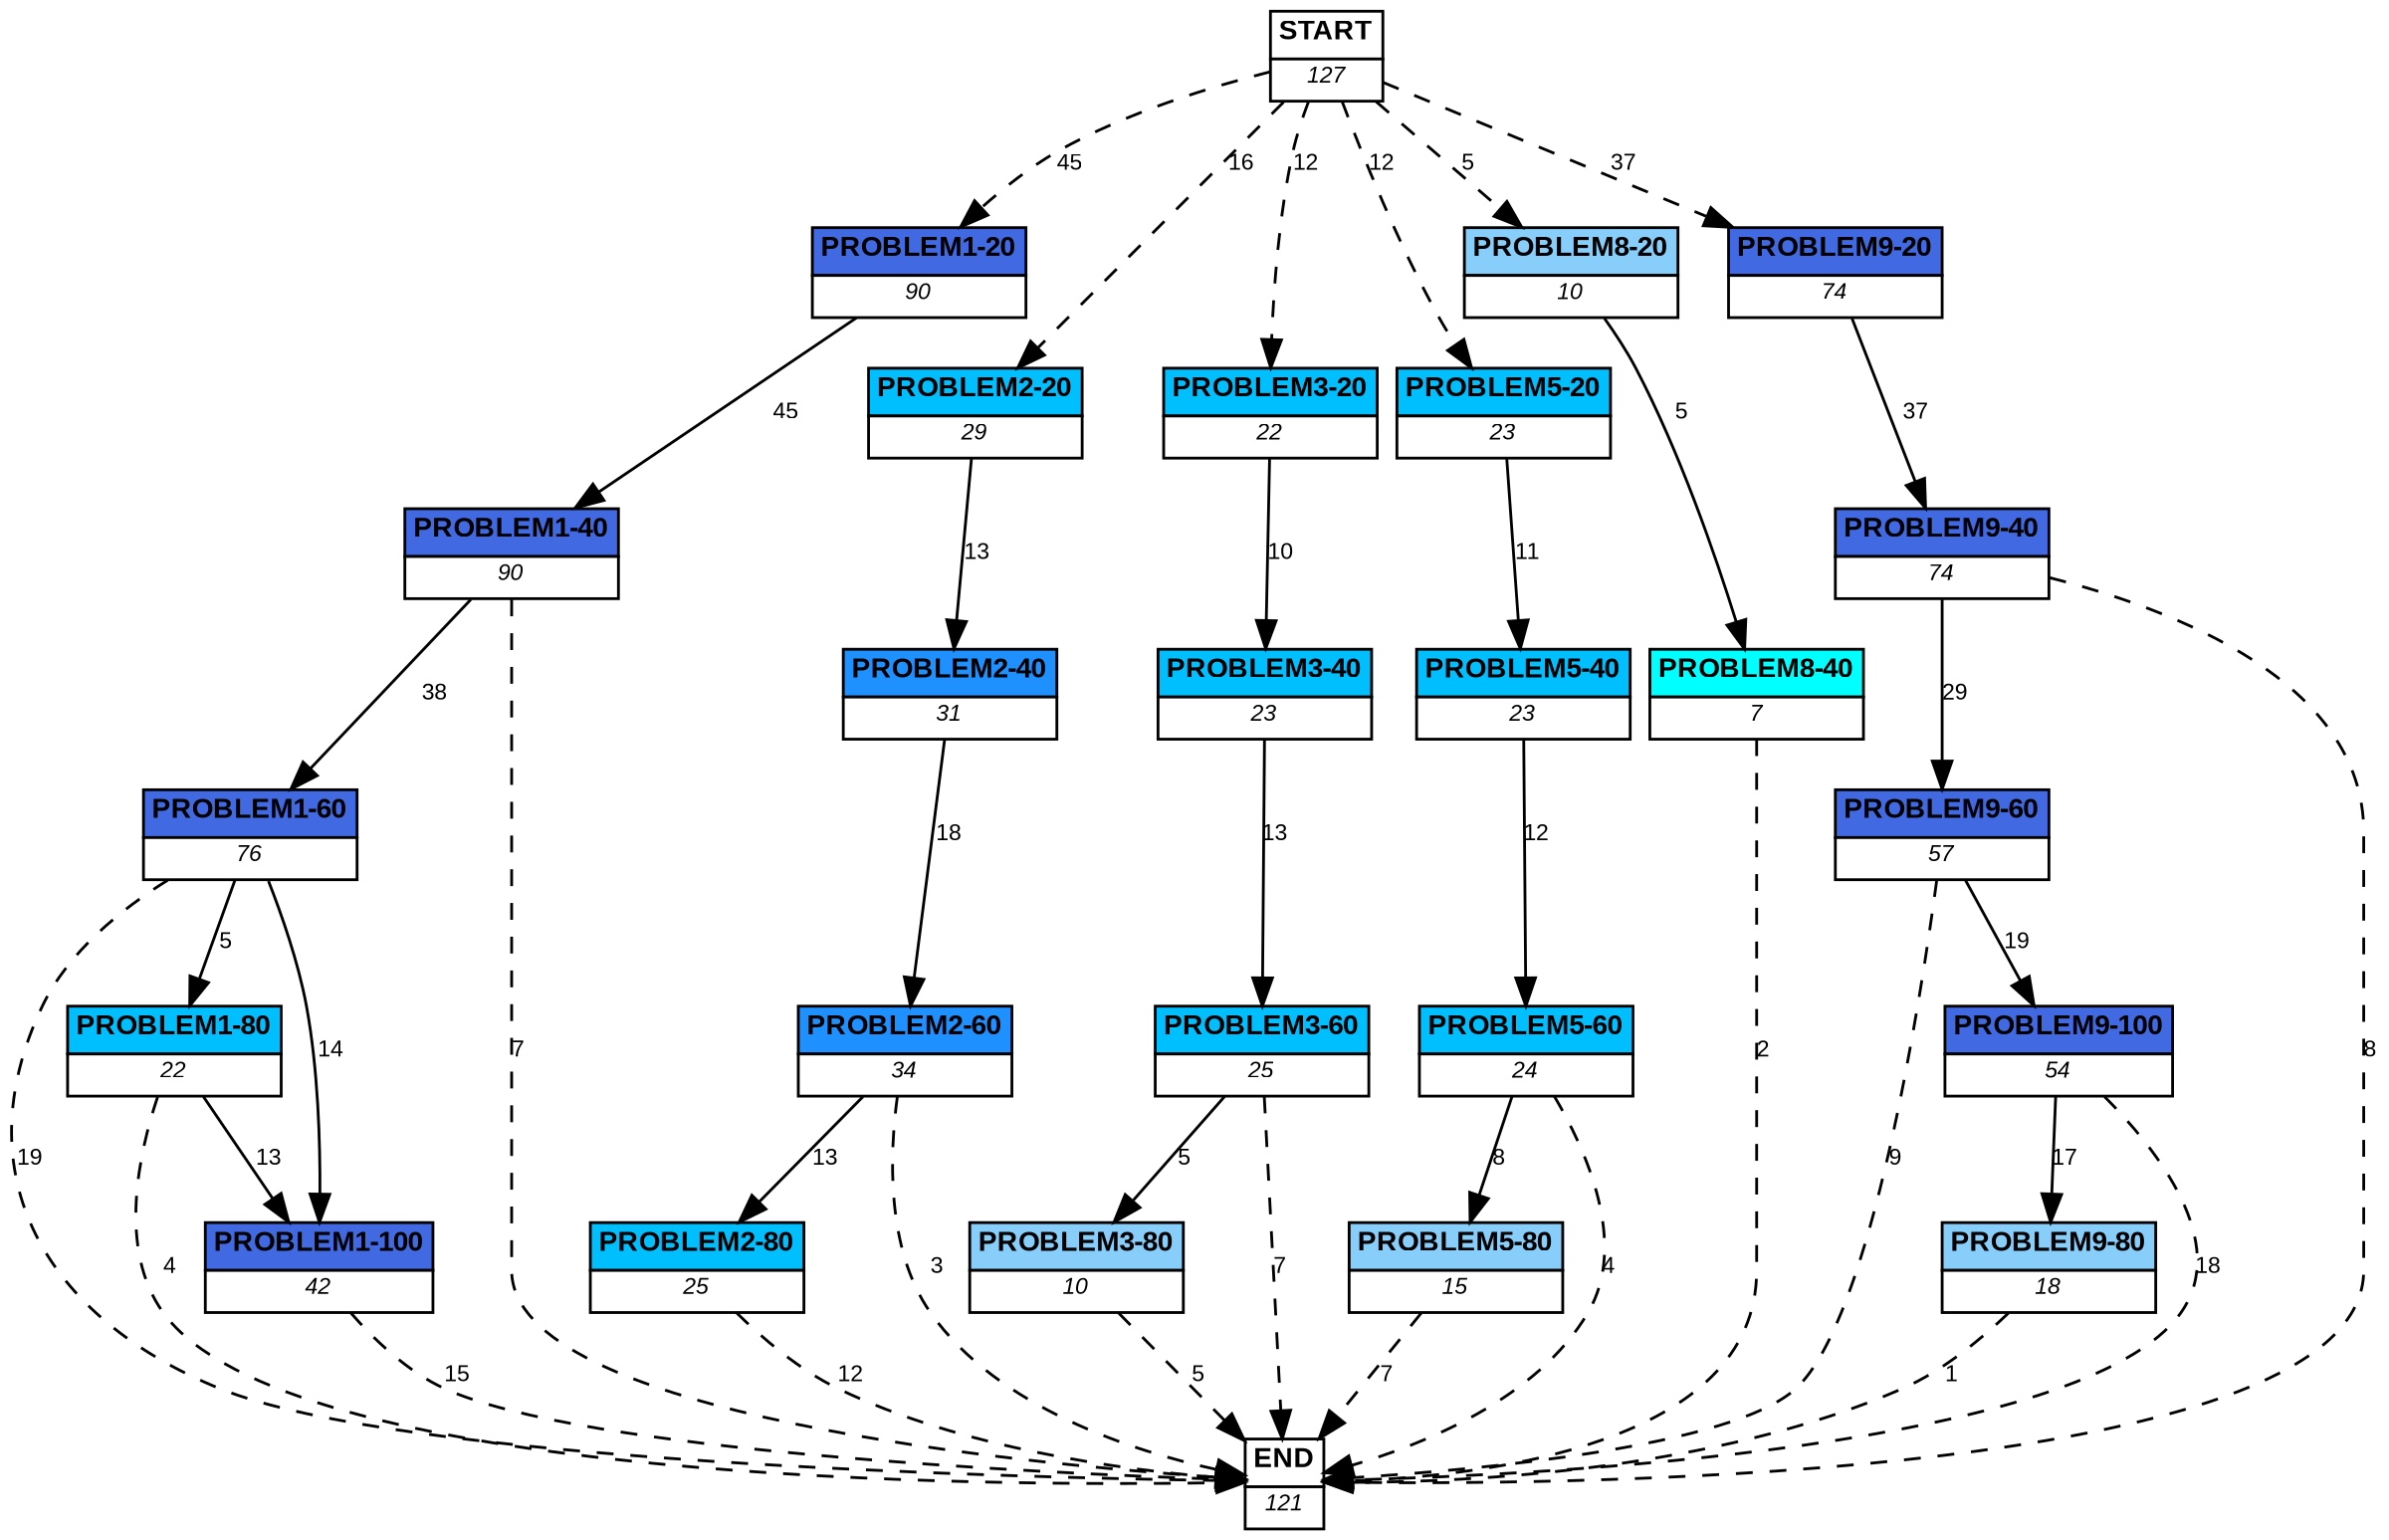 digraph graphname {
	dpi = 150
	size="16,11!";
	margin = 0;
"PROBLEM1-20" [shape=plain, label=<<table border="0" cellborder="1" cellspacing="0"><tr><td bgcolor="royalblue"><FONT face="Arial" POINT-SIZE="10"><b>PROBLEM1-20</b></FONT></td></tr><tr><td bgcolor="white"><FONT face="Arial" POINT-SIZE="8"><i>90</i></FONT></td></tr></table>>]
"PROBLEM1-40" [shape=plain, label=<<table border="0" cellborder="1" cellspacing="0"><tr><td bgcolor="royalblue"><FONT face="Arial" POINT-SIZE="10"><b>PROBLEM1-40</b></FONT></td></tr><tr><td bgcolor="white"><FONT face="Arial" POINT-SIZE="8"><i>90</i></FONT></td></tr></table>>]
"PROBLEM1-60" [shape=plain, label=<<table border="0" cellborder="1" cellspacing="0"><tr><td bgcolor="royalblue"><FONT face="Arial" POINT-SIZE="10"><b>PROBLEM1-60</b></FONT></td></tr><tr><td bgcolor="white"><FONT face="Arial" POINT-SIZE="8"><i>76</i></FONT></td></tr></table>>]
"PROBLEM1-80" [shape=plain, label=<<table border="0" cellborder="1" cellspacing="0"><tr><td bgcolor="deepskyblue"><FONT face="Arial" POINT-SIZE="10"><b>PROBLEM1-80</b></FONT></td></tr><tr><td bgcolor="white"><FONT face="Arial" POINT-SIZE="8"><i>22</i></FONT></td></tr></table>>]
"PROBLEM1-100" [shape=plain, label=<<table border="0" cellborder="1" cellspacing="0"><tr><td bgcolor="royalblue"><FONT face="Arial" POINT-SIZE="10"><b>PROBLEM1-100</b></FONT></td></tr><tr><td bgcolor="white"><FONT face="Arial" POINT-SIZE="8"><i>42</i></FONT></td></tr></table>>]
"PROBLEM2-20" [shape=plain, label=<<table border="0" cellborder="1" cellspacing="0"><tr><td bgcolor="deepskyblue"><FONT face="Arial" POINT-SIZE="10"><b>PROBLEM2-20</b></FONT></td></tr><tr><td bgcolor="white"><FONT face="Arial" POINT-SIZE="8"><i>29</i></FONT></td></tr></table>>]
"PROBLEM2-40" [shape=plain, label=<<table border="0" cellborder="1" cellspacing="0"><tr><td bgcolor="dodgerblue"><FONT face="Arial" POINT-SIZE="10"><b>PROBLEM2-40</b></FONT></td></tr><tr><td bgcolor="white"><FONT face="Arial" POINT-SIZE="8"><i>31</i></FONT></td></tr></table>>]
"PROBLEM2-60" [shape=plain, label=<<table border="0" cellborder="1" cellspacing="0"><tr><td bgcolor="dodgerblue"><FONT face="Arial" POINT-SIZE="10"><b>PROBLEM2-60</b></FONT></td></tr><tr><td bgcolor="white"><FONT face="Arial" POINT-SIZE="8"><i>34</i></FONT></td></tr></table>>]
"PROBLEM2-80" [shape=plain, label=<<table border="0" cellborder="1" cellspacing="0"><tr><td bgcolor="deepskyblue"><FONT face="Arial" POINT-SIZE="10"><b>PROBLEM2-80</b></FONT></td></tr><tr><td bgcolor="white"><FONT face="Arial" POINT-SIZE="8"><i>25</i></FONT></td></tr></table>>]
"PROBLEM3-20" [shape=plain, label=<<table border="0" cellborder="1" cellspacing="0"><tr><td bgcolor="deepskyblue"><FONT face="Arial" POINT-SIZE="10"><b>PROBLEM3-20</b></FONT></td></tr><tr><td bgcolor="white"><FONT face="Arial" POINT-SIZE="8"><i>22</i></FONT></td></tr></table>>]
"PROBLEM3-40" [shape=plain, label=<<table border="0" cellborder="1" cellspacing="0"><tr><td bgcolor="deepskyblue"><FONT face="Arial" POINT-SIZE="10"><b>PROBLEM3-40</b></FONT></td></tr><tr><td bgcolor="white"><FONT face="Arial" POINT-SIZE="8"><i>23</i></FONT></td></tr></table>>]
"PROBLEM3-60" [shape=plain, label=<<table border="0" cellborder="1" cellspacing="0"><tr><td bgcolor="deepskyblue"><FONT face="Arial" POINT-SIZE="10"><b>PROBLEM3-60</b></FONT></td></tr><tr><td bgcolor="white"><FONT face="Arial" POINT-SIZE="8"><i>25</i></FONT></td></tr></table>>]
"PROBLEM5-20" [shape=plain, label=<<table border="0" cellborder="1" cellspacing="0"><tr><td bgcolor="deepskyblue"><FONT face="Arial" POINT-SIZE="10"><b>PROBLEM5-20</b></FONT></td></tr><tr><td bgcolor="white"><FONT face="Arial" POINT-SIZE="8"><i>23</i></FONT></td></tr></table>>]
"PROBLEM5-40" [shape=plain, label=<<table border="0" cellborder="1" cellspacing="0"><tr><td bgcolor="deepskyblue"><FONT face="Arial" POINT-SIZE="10"><b>PROBLEM5-40</b></FONT></td></tr><tr><td bgcolor="white"><FONT face="Arial" POINT-SIZE="8"><i>23</i></FONT></td></tr></table>>]
"PROBLEM5-60" [shape=plain, label=<<table border="0" cellborder="1" cellspacing="0"><tr><td bgcolor="deepskyblue"><FONT face="Arial" POINT-SIZE="10"><b>PROBLEM5-60</b></FONT></td></tr><tr><td bgcolor="white"><FONT face="Arial" POINT-SIZE="8"><i>24</i></FONT></td></tr></table>>]
"PROBLEM5-80" [shape=plain, label=<<table border="0" cellborder="1" cellspacing="0"><tr><td bgcolor="lightskyblue"><FONT face="Arial" POINT-SIZE="10"><b>PROBLEM5-80</b></FONT></td></tr><tr><td bgcolor="white"><FONT face="Arial" POINT-SIZE="8"><i>15</i></FONT></td></tr></table>>]
"PROBLEM3-80" [shape=plain, label=<<table border="0" cellborder="1" cellspacing="0"><tr><td bgcolor="lightskyblue"><FONT face="Arial" POINT-SIZE="10"><b>PROBLEM3-80</b></FONT></td></tr><tr><td bgcolor="white"><FONT face="Arial" POINT-SIZE="8"><i>10</i></FONT></td></tr></table>>]
"PROBLEM8-20" [shape=plain, label=<<table border="0" cellborder="1" cellspacing="0"><tr><td bgcolor="lightskyblue"><FONT face="Arial" POINT-SIZE="10"><b>PROBLEM8-20</b></FONT></td></tr><tr><td bgcolor="white"><FONT face="Arial" POINT-SIZE="8"><i>10</i></FONT></td></tr></table>>]
"PROBLEM8-40" [shape=plain, label=<<table border="0" cellborder="1" cellspacing="0"><tr><td bgcolor="aqua"><FONT face="Arial" POINT-SIZE="10"><b>PROBLEM8-40</b></FONT></td></tr><tr><td bgcolor="white"><FONT face="Arial" POINT-SIZE="8"><i>7</i></FONT></td></tr></table>>]
"PROBLEM9-20" [shape=plain, label=<<table border="0" cellborder="1" cellspacing="0"><tr><td bgcolor="royalblue"><FONT face="Arial" POINT-SIZE="10"><b>PROBLEM9-20</b></FONT></td></tr><tr><td bgcolor="white"><FONT face="Arial" POINT-SIZE="8"><i>74</i></FONT></td></tr></table>>]
"PROBLEM9-40" [shape=plain, label=<<table border="0" cellborder="1" cellspacing="0"><tr><td bgcolor="royalblue"><FONT face="Arial" POINT-SIZE="10"><b>PROBLEM9-40</b></FONT></td></tr><tr><td bgcolor="white"><FONT face="Arial" POINT-SIZE="8"><i>74</i></FONT></td></tr></table>>]
"PROBLEM9-60" [shape=plain, label=<<table border="0" cellborder="1" cellspacing="0"><tr><td bgcolor="royalblue"><FONT face="Arial" POINT-SIZE="10"><b>PROBLEM9-60</b></FONT></td></tr><tr><td bgcolor="white"><FONT face="Arial" POINT-SIZE="8"><i>57</i></FONT></td></tr></table>>]
"PROBLEM9-100" [shape=plain, label=<<table border="0" cellborder="1" cellspacing="0"><tr><td bgcolor="royalblue"><FONT face="Arial" POINT-SIZE="10"><b>PROBLEM9-100</b></FONT></td></tr><tr><td bgcolor="white"><FONT face="Arial" POINT-SIZE="8"><i>54</i></FONT></td></tr></table>>]
"PROBLEM9-80" [shape=plain, label=<<table border="0" cellborder="1" cellspacing="0"><tr><td bgcolor="lightskyblue"><FONT face="Arial" POINT-SIZE="10"><b>PROBLEM9-80</b></FONT></td></tr><tr><td bgcolor="white"><FONT face="Arial" POINT-SIZE="8"><i>18</i></FONT></td></tr></table>>]
"START" [shape=plain, label=<<table border="0" cellborder="1" cellspacing="0"><tr><td bgcolor="white"><FONT face="Arial" POINT-SIZE="10"><b>START</b></FONT></td></tr><tr><td bgcolor="white"><FONT face="Arial" POINT-SIZE="8"><i>127</i></FONT></td></tr></table>>]
"END" [shape=plain, label=<<table border="0" cellborder="1" cellspacing="0"><tr><td bgcolor="white"><FONT face="Arial" POINT-SIZE="10"><b>END</b></FONT></td></tr><tr><td bgcolor="white"><FONT face="Arial" POINT-SIZE="8"><i>121</i></FONT></td></tr></table>>]
"PROBLEM1-20" -> "PROBLEM1-40" [ label ="45" labelfloat=false fontname="Arial" fontsize=8]
"PROBLEM1-40" -> "PROBLEM1-60" [ label ="38" labelfloat=false fontname="Arial" fontsize=8]
"PROBLEM1-40" -> "END" [ style = dashed label ="7" labelfloat=false fontname="Arial" fontsize=8]
"PROBLEM1-60" -> "PROBLEM1-80" [ label ="5" labelfloat=false fontname="Arial" fontsize=8]
"PROBLEM1-60" -> "PROBLEM1-100" [ label ="14" labelfloat=false fontname="Arial" fontsize=8]
"PROBLEM1-60" -> "END" [ style = dashed label ="19" labelfloat=false fontname="Arial" fontsize=8]
"PROBLEM1-80" -> "PROBLEM1-100" [ label ="13" labelfloat=false fontname="Arial" fontsize=8]
"PROBLEM1-80" -> "END" [ style = dashed label ="4" labelfloat=false fontname="Arial" fontsize=8]
"PROBLEM1-100" -> "END" [ style = dashed label ="15" labelfloat=false fontname="Arial" fontsize=8]
"PROBLEM2-20" -> "PROBLEM2-40" [ label ="13" labelfloat=false fontname="Arial" fontsize=8]
"PROBLEM2-40" -> "PROBLEM2-60" [ label ="18" labelfloat=false fontname="Arial" fontsize=8]
"PROBLEM2-60" -> "PROBLEM2-80" [ label ="13" labelfloat=false fontname="Arial" fontsize=8]
"PROBLEM2-60" -> "END" [ style = dashed label ="3" labelfloat=false fontname="Arial" fontsize=8]
"PROBLEM2-80" -> "END" [ style = dashed label ="12" labelfloat=false fontname="Arial" fontsize=8]
"PROBLEM3-20" -> "PROBLEM3-40" [ label ="10" labelfloat=false fontname="Arial" fontsize=8]
"PROBLEM3-40" -> "PROBLEM3-60" [ label ="13" labelfloat=false fontname="Arial" fontsize=8]
"PROBLEM3-60" -> "PROBLEM3-80" [ label ="5" labelfloat=false fontname="Arial" fontsize=8]
"PROBLEM3-60" -> "END" [ style = dashed label ="7" labelfloat=false fontname="Arial" fontsize=8]
"PROBLEM5-20" -> "PROBLEM5-40" [ label ="11" labelfloat=false fontname="Arial" fontsize=8]
"PROBLEM5-40" -> "PROBLEM5-60" [ label ="12" labelfloat=false fontname="Arial" fontsize=8]
"PROBLEM5-60" -> "PROBLEM5-80" [ label ="8" labelfloat=false fontname="Arial" fontsize=8]
"PROBLEM5-60" -> "END" [ style = dashed label ="4" labelfloat=false fontname="Arial" fontsize=8]
"PROBLEM5-80" -> "END" [ style = dashed label ="7" labelfloat=false fontname="Arial" fontsize=8]
"PROBLEM3-80" -> "END" [ style = dashed label ="5" labelfloat=false fontname="Arial" fontsize=8]
"PROBLEM8-20" -> "PROBLEM8-40" [ label ="5" labelfloat=false fontname="Arial" fontsize=8]
"PROBLEM8-40" -> "END" [ style = dashed label ="2" labelfloat=false fontname="Arial" fontsize=8]
"PROBLEM9-20" -> "PROBLEM9-40" [ label ="37" labelfloat=false fontname="Arial" fontsize=8]
"PROBLEM9-40" -> "PROBLEM9-60" [ label ="29" labelfloat=false fontname="Arial" fontsize=8]
"PROBLEM9-40" -> "END" [ style = dashed label ="8" labelfloat=false fontname="Arial" fontsize=8]
"PROBLEM9-60" -> "PROBLEM9-100" [ label ="19" labelfloat=false fontname="Arial" fontsize=8]
"PROBLEM9-60" -> "END" [ style = dashed label ="9" labelfloat=false fontname="Arial" fontsize=8]
"PROBLEM9-100" -> "PROBLEM9-80" [ label ="17" labelfloat=false fontname="Arial" fontsize=8]
"PROBLEM9-100" -> "END" [ style = dashed label ="18" labelfloat=false fontname="Arial" fontsize=8]
"PROBLEM9-80" -> "END" [ style = dashed label ="1" labelfloat=false fontname="Arial" fontsize=8]
"START" -> "PROBLEM1-20" [ style = dashed label ="45" labelfloat=false fontname="Arial" fontsize=8]
"START" -> "PROBLEM2-20" [ style = dashed label ="16" labelfloat=false fontname="Arial" fontsize=8]
"START" -> "PROBLEM3-20" [ style = dashed label ="12" labelfloat=false fontname="Arial" fontsize=8]
"START" -> "PROBLEM5-20" [ style = dashed label ="12" labelfloat=false fontname="Arial" fontsize=8]
"START" -> "PROBLEM8-20" [ style = dashed label ="5" labelfloat=false fontname="Arial" fontsize=8]
"START" -> "PROBLEM9-20" [ style = dashed label ="37" labelfloat=false fontname="Arial" fontsize=8]
}